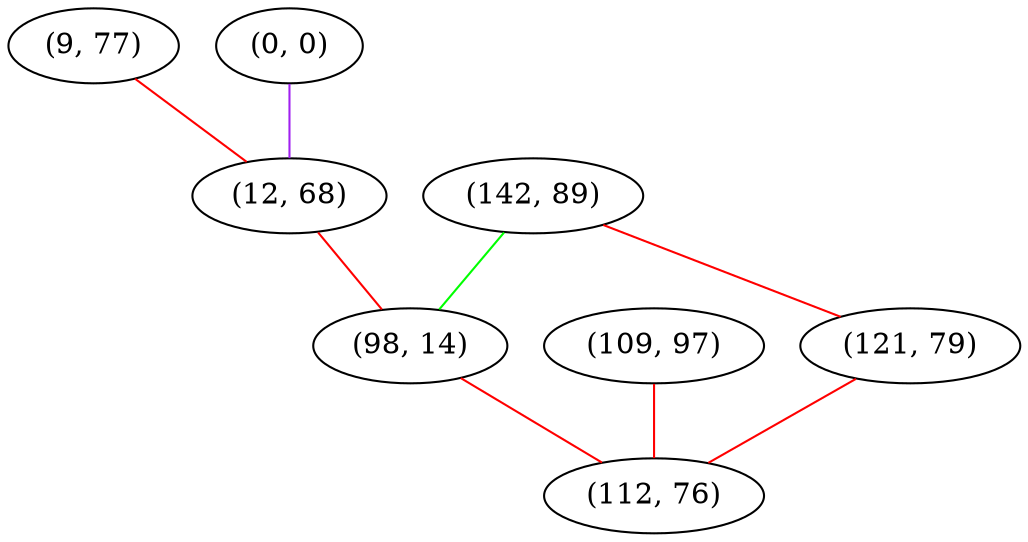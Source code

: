 graph "" {
"(9, 77)";
"(0, 0)";
"(109, 97)";
"(142, 89)";
"(12, 68)";
"(121, 79)";
"(98, 14)";
"(112, 76)";
"(9, 77)" -- "(12, 68)"  [color=red, key=0, weight=1];
"(0, 0)" -- "(12, 68)"  [color=purple, key=0, weight=4];
"(109, 97)" -- "(112, 76)"  [color=red, key=0, weight=1];
"(142, 89)" -- "(98, 14)"  [color=green, key=0, weight=2];
"(142, 89)" -- "(121, 79)"  [color=red, key=0, weight=1];
"(12, 68)" -- "(98, 14)"  [color=red, key=0, weight=1];
"(121, 79)" -- "(112, 76)"  [color=red, key=0, weight=1];
"(98, 14)" -- "(112, 76)"  [color=red, key=0, weight=1];
}
